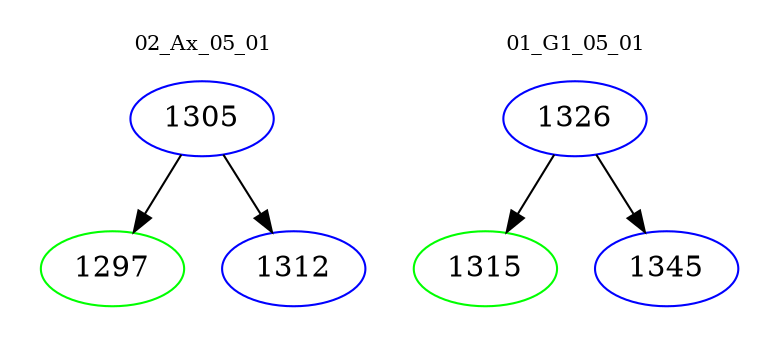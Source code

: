 digraph{
subgraph cluster_0 {
color = white
label = "02_Ax_05_01";
fontsize=10;
T0_1305 [label="1305", color="blue"]
T0_1305 -> T0_1297 [color="black"]
T0_1297 [label="1297", color="green"]
T0_1305 -> T0_1312 [color="black"]
T0_1312 [label="1312", color="blue"]
}
subgraph cluster_1 {
color = white
label = "01_G1_05_01";
fontsize=10;
T1_1326 [label="1326", color="blue"]
T1_1326 -> T1_1315 [color="black"]
T1_1315 [label="1315", color="green"]
T1_1326 -> T1_1345 [color="black"]
T1_1345 [label="1345", color="blue"]
}
}
